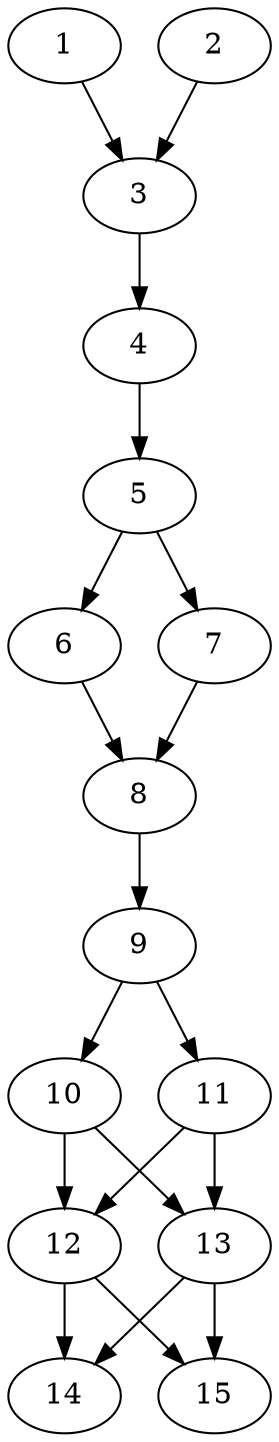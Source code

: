 // DAG automatically generated by daggen at Thu Oct  3 13:59:27 2019
// ./daggen --dot -n 15 --ccr 0.4 --fat 0.3 --regular 0.9 --density 0.7 --mindata 5242880 --maxdata 52428800 
digraph G {
  1 [size="61911040", alpha="0.15", expect_size="24764416"] 
  1 -> 3 [size ="24764416"]
  2 [size="41866240", alpha="0.17", expect_size="16746496"] 
  2 -> 3 [size ="16746496"]
  3 [size="64744960", alpha="0.05", expect_size="25897984"] 
  3 -> 4 [size ="25897984"]
  4 [size="32883200", alpha="0.17", expect_size="13153280"] 
  4 -> 5 [size ="13153280"]
  5 [size="124162560", alpha="0.10", expect_size="49665024"] 
  5 -> 6 [size ="49665024"]
  5 -> 7 [size ="49665024"]
  6 [size="33991680", alpha="0.00", expect_size="13596672"] 
  6 -> 8 [size ="13596672"]
  7 [size="123310080", alpha="0.06", expect_size="49324032"] 
  7 -> 8 [size ="49324032"]
  8 [size="78566400", alpha="0.10", expect_size="31426560"] 
  8 -> 9 [size ="31426560"]
  9 [size="129802240", alpha="0.15", expect_size="51920896"] 
  9 -> 10 [size ="51920896"]
  9 -> 11 [size ="51920896"]
  10 [size="33121280", alpha="0.12", expect_size="13248512"] 
  10 -> 12 [size ="13248512"]
  10 -> 13 [size ="13248512"]
  11 [size="105059840", alpha="0.09", expect_size="42023936"] 
  11 -> 12 [size ="42023936"]
  11 -> 13 [size ="42023936"]
  12 [size="73100800", alpha="0.05", expect_size="29240320"] 
  12 -> 14 [size ="29240320"]
  12 -> 15 [size ="29240320"]
  13 [size="53742080", alpha="0.09", expect_size="21496832"] 
  13 -> 14 [size ="21496832"]
  13 -> 15 [size ="21496832"]
  14 [size="85163520", alpha="0.16", expect_size="34065408"] 
  15 [size="68341760", alpha="0.15", expect_size="27336704"] 
}
